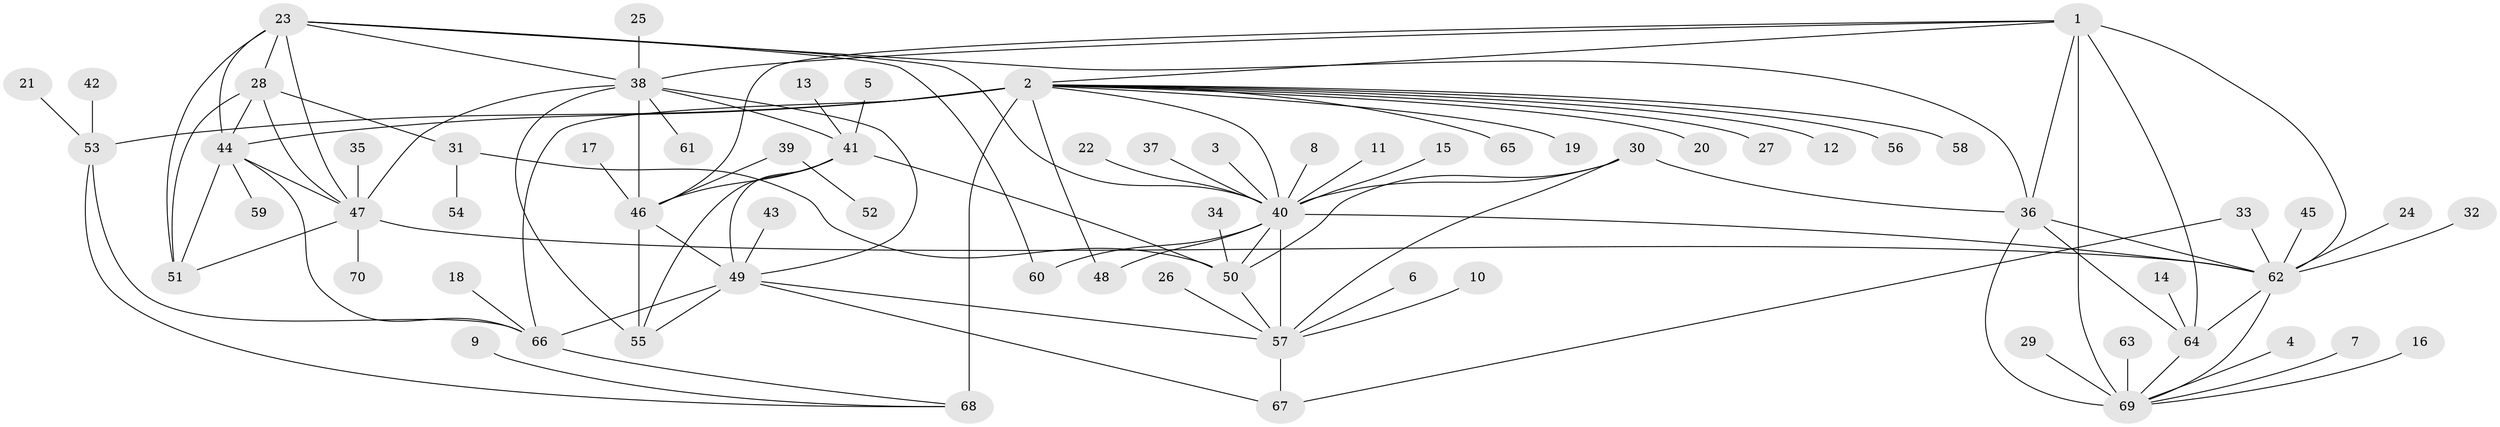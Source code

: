 // original degree distribution, {9: 0.02857142857142857, 10: 0.05714285714285714, 11: 0.014285714285714285, 8: 0.03571428571428571, 12: 0.02857142857142857, 7: 0.05714285714285714, 6: 0.014285714285714285, 14: 0.007142857142857143, 13: 0.007142857142857143, 3: 0.02857142857142857, 4: 0.02142857142857143, 1: 0.55, 2: 0.15}
// Generated by graph-tools (version 1.1) at 2025/50/03/09/25 03:50:37]
// undirected, 70 vertices, 110 edges
graph export_dot {
graph [start="1"]
  node [color=gray90,style=filled];
  1;
  2;
  3;
  4;
  5;
  6;
  7;
  8;
  9;
  10;
  11;
  12;
  13;
  14;
  15;
  16;
  17;
  18;
  19;
  20;
  21;
  22;
  23;
  24;
  25;
  26;
  27;
  28;
  29;
  30;
  31;
  32;
  33;
  34;
  35;
  36;
  37;
  38;
  39;
  40;
  41;
  42;
  43;
  44;
  45;
  46;
  47;
  48;
  49;
  50;
  51;
  52;
  53;
  54;
  55;
  56;
  57;
  58;
  59;
  60;
  61;
  62;
  63;
  64;
  65;
  66;
  67;
  68;
  69;
  70;
  1 -- 2 [weight=1.0];
  1 -- 36 [weight=3.0];
  1 -- 38 [weight=1.0];
  1 -- 46 [weight=1.0];
  1 -- 62 [weight=3.0];
  1 -- 64 [weight=3.0];
  1 -- 69 [weight=3.0];
  2 -- 12 [weight=1.0];
  2 -- 19 [weight=1.0];
  2 -- 20 [weight=1.0];
  2 -- 27 [weight=1.0];
  2 -- 40 [weight=1.0];
  2 -- 44 [weight=1.0];
  2 -- 48 [weight=1.0];
  2 -- 53 [weight=4.0];
  2 -- 56 [weight=1.0];
  2 -- 58 [weight=1.0];
  2 -- 65 [weight=1.0];
  2 -- 66 [weight=4.0];
  2 -- 68 [weight=4.0];
  3 -- 40 [weight=1.0];
  4 -- 69 [weight=1.0];
  5 -- 41 [weight=1.0];
  6 -- 57 [weight=1.0];
  7 -- 69 [weight=1.0];
  8 -- 40 [weight=1.0];
  9 -- 68 [weight=1.0];
  10 -- 57 [weight=1.0];
  11 -- 40 [weight=1.0];
  13 -- 41 [weight=1.0];
  14 -- 64 [weight=1.0];
  15 -- 40 [weight=1.0];
  16 -- 69 [weight=1.0];
  17 -- 46 [weight=1.0];
  18 -- 66 [weight=1.0];
  21 -- 53 [weight=1.0];
  22 -- 40 [weight=1.0];
  23 -- 28 [weight=2.0];
  23 -- 36 [weight=1.0];
  23 -- 38 [weight=1.0];
  23 -- 40 [weight=1.0];
  23 -- 44 [weight=1.0];
  23 -- 47 [weight=1.0];
  23 -- 51 [weight=2.0];
  23 -- 60 [weight=1.0];
  24 -- 62 [weight=1.0];
  25 -- 38 [weight=1.0];
  26 -- 57 [weight=1.0];
  28 -- 31 [weight=1.0];
  28 -- 44 [weight=2.0];
  28 -- 47 [weight=2.0];
  28 -- 51 [weight=4.0];
  29 -- 69 [weight=1.0];
  30 -- 36 [weight=1.0];
  30 -- 40 [weight=3.0];
  30 -- 50 [weight=1.0];
  30 -- 57 [weight=2.0];
  31 -- 50 [weight=1.0];
  31 -- 54 [weight=1.0];
  32 -- 62 [weight=1.0];
  33 -- 62 [weight=1.0];
  33 -- 67 [weight=1.0];
  34 -- 50 [weight=1.0];
  35 -- 47 [weight=1.0];
  36 -- 62 [weight=1.0];
  36 -- 64 [weight=1.0];
  36 -- 69 [weight=1.0];
  37 -- 40 [weight=1.0];
  38 -- 41 [weight=1.0];
  38 -- 46 [weight=2.0];
  38 -- 47 [weight=1.0];
  38 -- 49 [weight=1.0];
  38 -- 55 [weight=2.0];
  38 -- 61 [weight=1.0];
  39 -- 46 [weight=1.0];
  39 -- 52 [weight=1.0];
  40 -- 48 [weight=1.0];
  40 -- 50 [weight=3.0];
  40 -- 57 [weight=6.0];
  40 -- 60 [weight=1.0];
  40 -- 62 [weight=1.0];
  41 -- 46 [weight=2.0];
  41 -- 49 [weight=1.0];
  41 -- 50 [weight=2.0];
  41 -- 55 [weight=2.0];
  42 -- 53 [weight=1.0];
  43 -- 49 [weight=1.0];
  44 -- 47 [weight=1.0];
  44 -- 51 [weight=2.0];
  44 -- 59 [weight=1.0];
  44 -- 66 [weight=1.0];
  45 -- 62 [weight=1.0];
  46 -- 49 [weight=2.0];
  46 -- 55 [weight=4.0];
  47 -- 51 [weight=2.0];
  47 -- 62 [weight=1.0];
  47 -- 70 [weight=1.0];
  49 -- 55 [weight=2.0];
  49 -- 57 [weight=1.0];
  49 -- 66 [weight=1.0];
  49 -- 67 [weight=1.0];
  50 -- 57 [weight=2.0];
  53 -- 66 [weight=1.0];
  53 -- 68 [weight=1.0];
  57 -- 67 [weight=1.0];
  62 -- 64 [weight=1.0];
  62 -- 69 [weight=1.0];
  63 -- 69 [weight=1.0];
  64 -- 69 [weight=1.0];
  66 -- 68 [weight=1.0];
}
